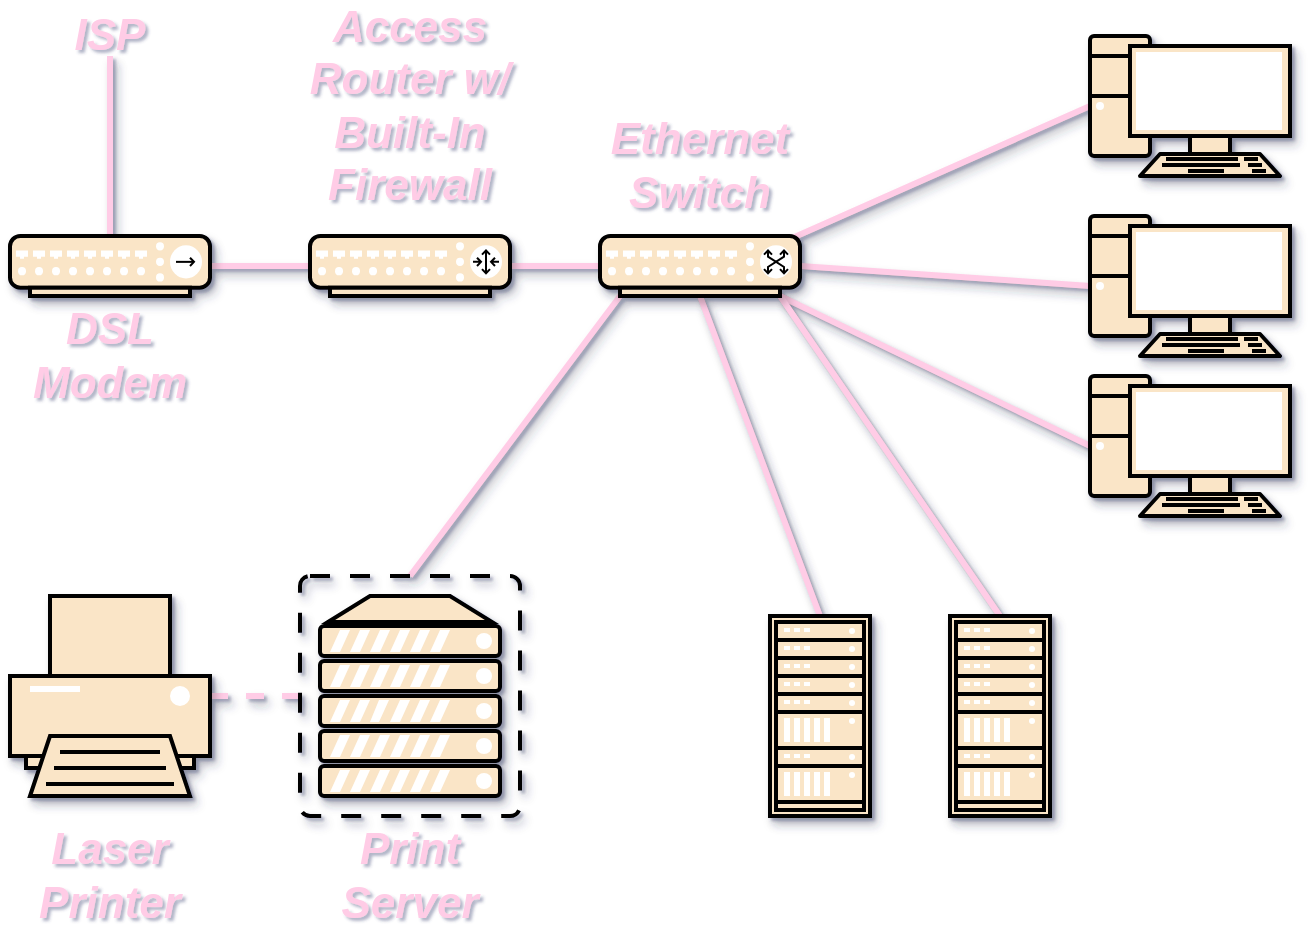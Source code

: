 <mxfile>
    <diagram id="3HG0qha0nCU5UmWaBOxQ" name="Page-1">
        <mxGraphModel dx="734" dy="830" grid="1" gridSize="10" guides="1" tooltips="1" connect="1" arrows="1" fold="1" page="1" pageScale="1" pageWidth="850" pageHeight="1100" background="none" math="0" shadow="1">
            <root>
                <mxCell id="0"/>
                <mxCell id="1" parent="0"/>
                <mxCell id="2" value="&lt;font style=&quot;font-size: 22px&quot;&gt;&lt;span&gt;&lt;span&gt;ISP&lt;/span&gt;&lt;/span&gt;&lt;/font&gt;" style="text;html=1;strokeColor=none;fillColor=none;align=center;verticalAlign=middle;rounded=0;shadow=1;whiteSpace=wrap;labelBackgroundColor=none;labelBorderColor=none;fontStyle=3;fontColor=#FFCCE6;" vertex="1" parent="1">
                    <mxGeometry x="60" y="50" width="40" height="20" as="geometry"/>
                </mxCell>
                <mxCell id="13" value="" style="endArrow=none;html=1;fillColor=#FAE5C7;entryX=0.5;entryY=1;entryDx=0;entryDy=0;exitX=0.5;exitY=0;exitDx=0;exitDy=0;exitPerimeter=0;strokeWidth=3;labelBackgroundColor=none;shadow=1;labelBorderColor=none;fontStyle=3;strokeColor=#FFCCE6;fontColor=#FFCCE6;" edge="1" parent="1" source="11" target="2">
                    <mxGeometry width="50" height="50" relative="1" as="geometry">
                        <mxPoint x="140" y="280" as="sourcePoint"/>
                        <mxPoint x="190" y="230" as="targetPoint"/>
                    </mxGeometry>
                </mxCell>
                <mxCell id="14" value="" style="endArrow=none;html=1;fillColor=#FAE5C7;exitX=0;exitY=0.5;exitDx=0;exitDy=0;exitPerimeter=0;strokeWidth=3;labelBackgroundColor=none;shadow=1;labelBorderColor=none;fontStyle=3;strokeColor=#FFCCE6;fontColor=#FFCCE6;" edge="1" parent="1" source="7" target="11">
                    <mxGeometry width="50" height="50" relative="1" as="geometry">
                        <mxPoint x="90" y="170" as="sourcePoint"/>
                        <mxPoint x="90" y="80" as="targetPoint"/>
                    </mxGeometry>
                </mxCell>
                <mxCell id="15" value="" style="endArrow=none;html=1;fillColor=#FAE5C7;exitX=0;exitY=0.5;exitDx=0;exitDy=0;exitPerimeter=0;strokeWidth=3;entryX=1;entryY=0.5;entryDx=0;entryDy=0;entryPerimeter=0;labelBackgroundColor=none;shadow=1;labelBorderColor=none;fontStyle=3;strokeColor=#FFCCE6;fontColor=#FFCCE6;" edge="1" parent="1" source="6" target="7">
                    <mxGeometry width="50" height="50" relative="1" as="geometry">
                        <mxPoint x="190" y="185" as="sourcePoint"/>
                        <mxPoint x="280" y="175" as="targetPoint"/>
                    </mxGeometry>
                </mxCell>
                <mxCell id="16" value="" style="endArrow=none;html=1;fillColor=#FAE5C7;exitX=0;exitY=0.5;exitDx=0;exitDy=0;exitPerimeter=0;strokeWidth=3;entryX=0.95;entryY=0.05;entryDx=0;entryDy=0;entryPerimeter=0;labelBackgroundColor=none;shadow=1;labelBorderColor=none;fontStyle=3;strokeColor=#FFCCE6;fontColor=#FFCCE6;" edge="1" parent="1" source="3" target="6">
                    <mxGeometry width="50" height="50" relative="1" as="geometry">
                        <mxPoint x="335" y="185" as="sourcePoint"/>
                        <mxPoint x="290" y="185" as="targetPoint"/>
                    </mxGeometry>
                </mxCell>
                <mxCell id="17" value="" style="endArrow=none;html=1;fillColor=#FAE5C7;exitX=0;exitY=0.5;exitDx=0;exitDy=0;exitPerimeter=0;strokeWidth=3;entryX=0.9;entryY=1;entryDx=0;entryDy=0;entryPerimeter=0;labelBackgroundColor=none;shadow=1;labelBorderColor=none;fontStyle=3;rounded=1;strokeColor=#FFCCE6;fontColor=#FFCCE6;" edge="1" parent="1" source="5" target="6">
                    <mxGeometry width="50" height="50" relative="1" as="geometry">
                        <mxPoint x="580" y="105" as="sourcePoint"/>
                        <mxPoint x="430" y="171.5" as="targetPoint"/>
                    </mxGeometry>
                </mxCell>
                <mxCell id="18" value="" style="endArrow=none;html=1;fillColor=#FAE5C7;exitX=0;exitY=0.5;exitDx=0;exitDy=0;exitPerimeter=0;strokeWidth=3;entryX=1;entryY=0.5;entryDx=0;entryDy=0;entryPerimeter=0;labelBackgroundColor=none;shadow=1;labelBorderColor=none;fontStyle=3;strokeColor=#FFCCE6;fontColor=#FFCCE6;" edge="1" parent="1" source="4" target="6">
                    <mxGeometry width="50" height="50" relative="1" as="geometry">
                        <mxPoint x="580" y="275" as="sourcePoint"/>
                        <mxPoint x="425" y="200" as="targetPoint"/>
                    </mxGeometry>
                </mxCell>
                <mxCell id="19" value="" style="endArrow=none;html=1;fillColor=#FAE5C7;exitX=0.5;exitY=0;exitDx=0;exitDy=0;exitPerimeter=0;strokeWidth=3;entryX=0.9;entryY=1;entryDx=0;entryDy=0;entryPerimeter=0;labelBackgroundColor=none;shadow=1;labelBorderColor=none;fontStyle=3;strokeColor=#FFCCE6;fontColor=#FFCCE6;" edge="1" parent="1" source="10" target="6">
                    <mxGeometry width="50" height="50" relative="1" as="geometry">
                        <mxPoint x="590" y="285" as="sourcePoint"/>
                        <mxPoint x="435" y="210" as="targetPoint"/>
                    </mxGeometry>
                </mxCell>
                <mxCell id="20" value="" style="endArrow=none;html=1;fillColor=#FAE5C7;exitX=0.5;exitY=0;exitDx=0;exitDy=0;exitPerimeter=0;strokeWidth=3;entryX=0.5;entryY=1;entryDx=0;entryDy=0;entryPerimeter=0;labelBackgroundColor=none;shadow=1;labelBorderColor=none;fontStyle=3;strokeColor=#FFCCE6;fontColor=#FFCCE6;" edge="1" parent="1" source="9" target="6">
                    <mxGeometry width="50" height="50" relative="1" as="geometry">
                        <mxPoint x="535" y="360" as="sourcePoint"/>
                        <mxPoint x="425" y="200" as="targetPoint"/>
                    </mxGeometry>
                </mxCell>
                <mxCell id="22" value="" style="endArrow=none;dashed=1;html=1;strokeWidth=3;fillColor=#FAE5C7;exitX=1;exitY=0.5;exitDx=0;exitDy=0;exitPerimeter=0;entryX=0;entryY=0.5;entryDx=0;entryDy=0;entryPerimeter=0;labelBackgroundColor=none;shadow=1;labelBorderColor=none;fontStyle=3;strokeColor=#FFCCE6;fontColor=#FFCCE6;" edge="1" parent="1" source="8" target="23">
                    <mxGeometry width="50" height="50" relative="1" as="geometry">
                        <mxPoint x="170" y="410" as="sourcePoint"/>
                        <mxPoint x="150" y="320" as="targetPoint"/>
                    </mxGeometry>
                </mxCell>
                <mxCell id="24" value="" style="endArrow=none;html=1;fillColor=#FAE5C7;exitX=0.5;exitY=0;exitDx=0;exitDy=0;exitPerimeter=0;strokeWidth=3;entryX=0.1;entryY=1;entryDx=0;entryDy=0;entryPerimeter=0;labelBackgroundColor=none;shadow=1;labelBorderColor=none;fontStyle=3;strokeColor=#FFCCE6;fontColor=#FFCCE6;" edge="1" parent="1" source="23" target="6">
                    <mxGeometry width="50" height="50" relative="1" as="geometry">
                        <mxPoint x="445" y="360" as="sourcePoint"/>
                        <mxPoint x="385" y="200" as="targetPoint"/>
                    </mxGeometry>
                </mxCell>
                <mxCell id="25" value="&lt;font style=&quot;font-size: 22px&quot;&gt;&lt;span&gt;&lt;span&gt;DSL Modem&lt;/span&gt;&lt;/span&gt;&lt;/font&gt;" style="text;html=1;strokeColor=none;fillColor=none;align=center;verticalAlign=middle;rounded=0;shadow=1;whiteSpace=wrap;labelBackgroundColor=none;labelBorderColor=none;fontStyle=3;fontColor=#FFCCE6;" vertex="1" parent="1">
                    <mxGeometry x="60" y="210" width="40" height="20" as="geometry"/>
                </mxCell>
                <mxCell id="27" value="&lt;font style=&quot;font-size: 22px&quot;&gt;&lt;span&gt;&lt;span&gt;Access Router w/ Built-In Firewall&lt;/span&gt;&lt;/span&gt;&lt;/font&gt;" style="text;html=1;strokeColor=none;fillColor=none;align=center;verticalAlign=middle;rounded=0;shadow=1;whiteSpace=wrap;labelBackgroundColor=none;labelBorderColor=none;fontStyle=3;fontColor=#FFCCE6;" vertex="1" parent="1">
                    <mxGeometry x="165" y="70" width="130" height="50" as="geometry"/>
                </mxCell>
                <mxCell id="28" value="&lt;font style=&quot;font-size: 22px&quot;&gt;&lt;span&gt;&lt;span&gt;Ethernet Switch&lt;/span&gt;&lt;/span&gt;&lt;/font&gt;" style="text;html=1;strokeColor=none;fillColor=none;align=center;verticalAlign=middle;rounded=0;shadow=1;whiteSpace=wrap;labelBackgroundColor=none;labelBorderColor=none;fontStyle=3;glass=0;fontColor=#FFCCE6;" vertex="1" parent="1">
                    <mxGeometry x="310" y="100" width="130" height="50" as="geometry"/>
                </mxCell>
                <mxCell id="29" value="&lt;font style=&quot;font-size: 22px&quot;&gt;&lt;span&gt;&lt;span&gt;Print Server&lt;br&gt;&lt;/span&gt;&lt;/span&gt;&lt;/font&gt;" style="text;html=1;strokeColor=none;fillColor=none;align=center;verticalAlign=middle;rounded=0;shadow=1;whiteSpace=wrap;labelBackgroundColor=none;labelBorderColor=none;fontStyle=3;fontColor=#FFCCE6;" vertex="1" parent="1">
                    <mxGeometry x="210" y="470" width="40" height="20" as="geometry"/>
                </mxCell>
                <mxCell id="30" value="&lt;font style=&quot;font-size: 22px&quot;&gt;&lt;span&gt;&lt;span&gt;Laser Printer&lt;br&gt;&lt;/span&gt;&lt;/span&gt;&lt;/font&gt;" style="text;html=1;strokeColor=none;fillColor=none;align=center;verticalAlign=middle;rounded=0;shadow=1;whiteSpace=wrap;labelBackgroundColor=none;labelBorderColor=none;fontStyle=3;fontColor=#FFCCE6;" vertex="1" parent="1">
                    <mxGeometry x="60" y="470" width="40" height="20" as="geometry"/>
                </mxCell>
                <mxCell id="3" value="" style="verticalAlign=top;verticalLabelPosition=bottom;labelPosition=center;align=center;html=1;outlineConnect=0;fillColor=#FAE5C7;gradientDirection=north;strokeWidth=2;shape=mxgraph.networks.pc;rounded=0;sketch=0;shadow=1;whiteSpace=wrap;labelBackgroundColor=none;labelBorderColor=none;fontStyle=3;strokeColor=#000000;fontColor=#FFCCE6;" vertex="1" parent="1">
                    <mxGeometry x="570" y="60" width="100" height="70" as="geometry"/>
                </mxCell>
                <mxCell id="4" value="" style="verticalAlign=top;verticalLabelPosition=bottom;labelPosition=center;align=center;html=1;outlineConnect=0;fillColor=#FAE5C7;gradientDirection=north;strokeWidth=2;shape=mxgraph.networks.pc;rounded=0;sketch=0;shadow=1;whiteSpace=wrap;labelBackgroundColor=none;labelBorderColor=none;fontStyle=3;strokeColor=#000000;fontColor=#FFCCE6;" vertex="1" parent="1">
                    <mxGeometry x="570" y="150" width="100" height="70" as="geometry"/>
                </mxCell>
                <mxCell id="5" value="" style="verticalAlign=top;verticalLabelPosition=bottom;labelPosition=center;align=center;html=1;outlineConnect=0;fillColor=#FAE5C7;gradientDirection=north;strokeWidth=2;shape=mxgraph.networks.pc;rounded=0;sketch=0;shadow=1;whiteSpace=wrap;labelBackgroundColor=none;labelBorderColor=none;fontStyle=3;strokeColor=#000000;fontColor=#FFCCE6;" vertex="1" parent="1">
                    <mxGeometry x="570" y="230" width="100" height="70" as="geometry"/>
                </mxCell>
                <mxCell id="6" value="" style="verticalAlign=top;verticalLabelPosition=bottom;labelPosition=center;align=center;html=1;outlineConnect=0;fillColor=#FAE5C7;gradientDirection=north;strokeWidth=2;shape=mxgraph.networks.switch;rounded=0;sketch=0;shadow=1;whiteSpace=wrap;labelBackgroundColor=none;labelBorderColor=none;fontStyle=3;strokeColor=#000000;fontColor=#FFCCE6;" vertex="1" parent="1">
                    <mxGeometry x="325" y="160" width="100" height="30" as="geometry"/>
                </mxCell>
                <mxCell id="7" value="" style="verticalAlign=top;verticalLabelPosition=bottom;labelPosition=center;align=center;html=1;outlineConnect=0;fillColor=#FAE5C7;gradientDirection=north;strokeWidth=2;shape=mxgraph.networks.router;rounded=0;sketch=0;shadow=1;whiteSpace=wrap;labelBackgroundColor=none;labelBorderColor=none;fontStyle=3;strokeColor=#000000;fontColor=#FFCCE6;" vertex="1" parent="1">
                    <mxGeometry x="180" y="160" width="100" height="30" as="geometry"/>
                </mxCell>
                <mxCell id="8" value="" style="verticalAlign=top;verticalLabelPosition=bottom;labelPosition=center;align=center;html=1;outlineConnect=0;fillColor=#FAE5C7;gradientDirection=north;strokeWidth=2;shape=mxgraph.networks.printer;rounded=0;sketch=0;shadow=1;whiteSpace=wrap;labelBackgroundColor=none;labelBorderColor=none;fontStyle=3;strokeColor=#000000;fontColor=#FFCCE6;" vertex="1" parent="1">
                    <mxGeometry x="30" y="340" width="100" height="100" as="geometry"/>
                </mxCell>
                <mxCell id="9" value="" style="verticalAlign=top;verticalLabelPosition=bottom;labelPosition=center;align=center;html=1;outlineConnect=0;fillColor=#FAE5C7;gradientDirection=north;strokeWidth=2;shape=mxgraph.networks.rack;rounded=0;sketch=0;shadow=1;whiteSpace=wrap;labelBackgroundColor=none;labelBorderColor=none;fontStyle=3;strokeColor=#000000;fontColor=#FFCCE6;" vertex="1" parent="1">
                    <mxGeometry x="410" y="350" width="50" height="100" as="geometry"/>
                </mxCell>
                <mxCell id="10" value="" style="verticalAlign=top;verticalLabelPosition=bottom;labelPosition=center;align=center;html=1;outlineConnect=0;fillColor=#FAE5C7;gradientDirection=north;strokeWidth=2;shape=mxgraph.networks.rack;rounded=0;sketch=0;shadow=1;whiteSpace=wrap;labelBackgroundColor=none;labelBorderColor=none;fontStyle=3;strokeColor=#000000;fontColor=#FFCCE6;" vertex="1" parent="1">
                    <mxGeometry x="500" y="350" width="50" height="100" as="geometry"/>
                </mxCell>
                <mxCell id="11" value="" style="verticalAlign=top;verticalLabelPosition=bottom;labelPosition=center;align=center;html=1;outlineConnect=0;fillColor=#FAE5C7;gradientDirection=north;strokeWidth=2;shape=mxgraph.networks.hub;rounded=0;sketch=0;shadow=1;whiteSpace=wrap;labelBackgroundColor=none;labelBorderColor=none;fontStyle=3;strokeColor=#000000;fontColor=#FFCCE6;" vertex="1" parent="1">
                    <mxGeometry x="30" y="160" width="100" height="30" as="geometry"/>
                </mxCell>
                <mxCell id="23" value="" style="verticalAlign=top;verticalLabelPosition=bottom;labelPosition=center;align=center;html=1;outlineConnect=0;fillColor=#FAE5C7;gradientDirection=north;strokeWidth=2;shape=mxgraph.networks.virtual_server;rounded=0;sketch=0;shadow=1;whiteSpace=wrap;labelBackgroundColor=none;labelBorderColor=none;fontStyle=3;strokeColor=#000000;fontColor=#FFCCE6;" vertex="1" parent="1">
                    <mxGeometry x="175" y="330" width="110" height="120" as="geometry"/>
                </mxCell>
            </root>
        </mxGraphModel>
    </diagram>
</mxfile>
